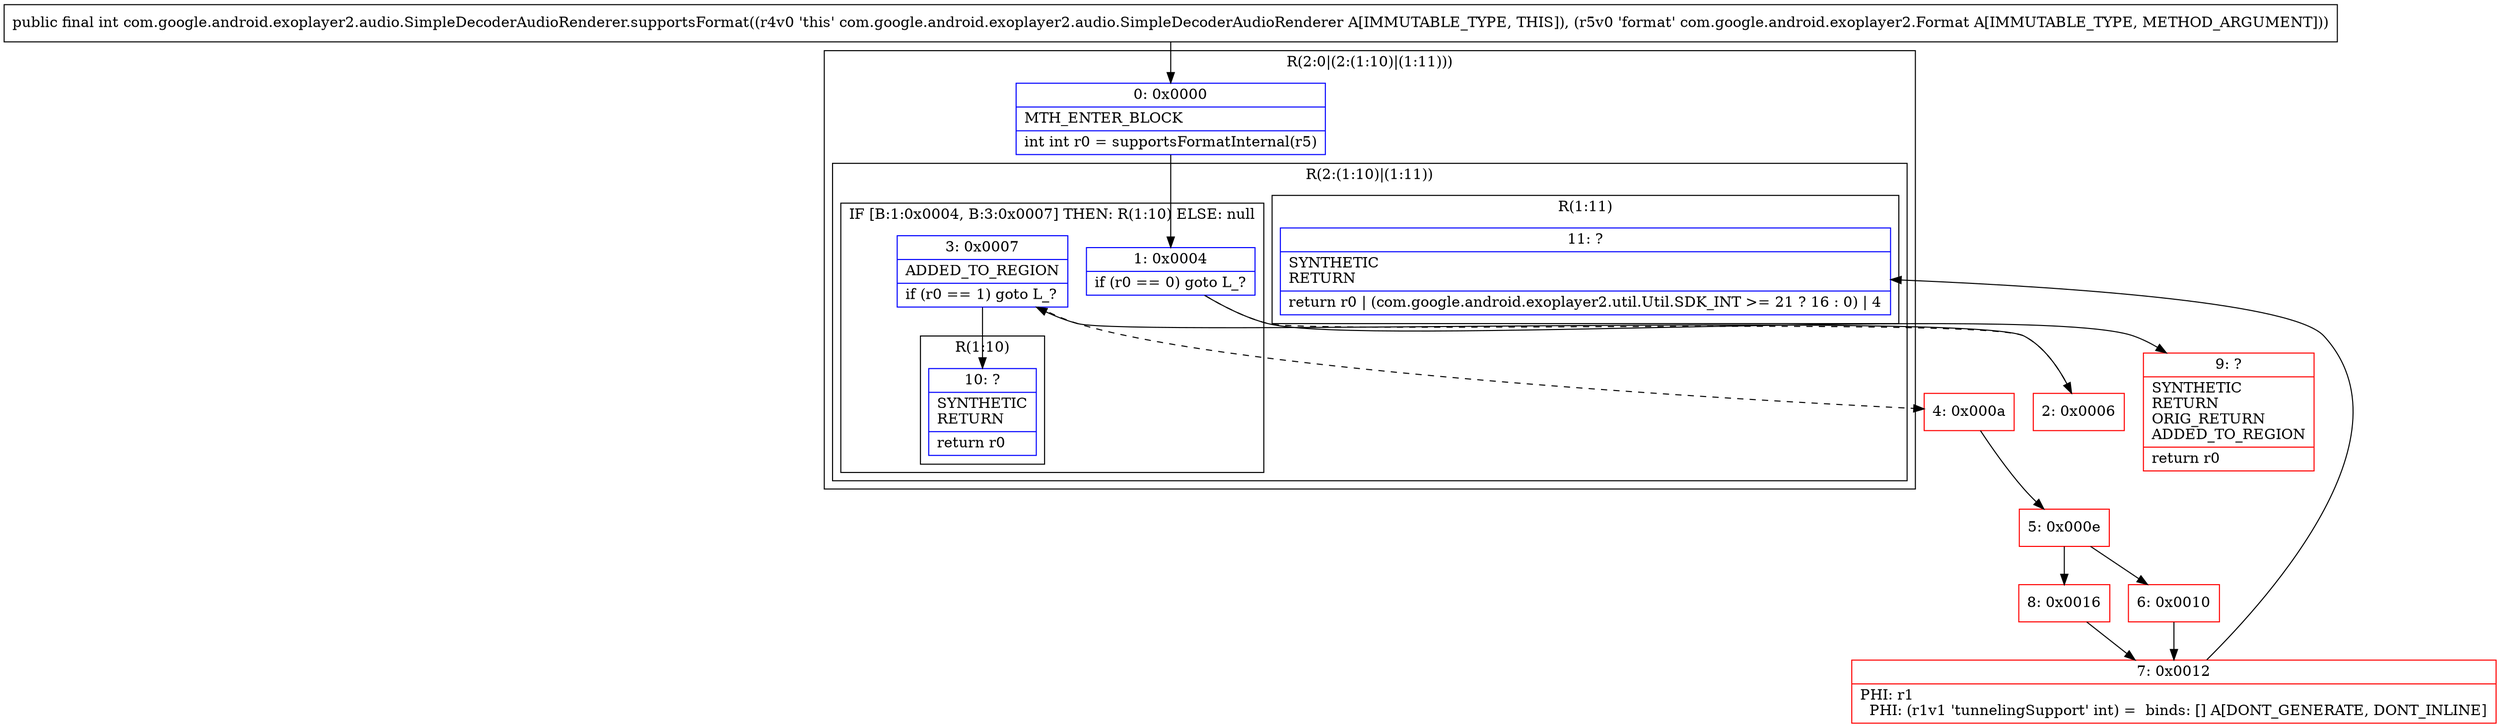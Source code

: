 digraph "CFG forcom.google.android.exoplayer2.audio.SimpleDecoderAudioRenderer.supportsFormat(Lcom\/google\/android\/exoplayer2\/Format;)I" {
subgraph cluster_Region_1957705445 {
label = "R(2:0|(2:(1:10)|(1:11)))";
node [shape=record,color=blue];
Node_0 [shape=record,label="{0\:\ 0x0000|MTH_ENTER_BLOCK\l|int int r0 = supportsFormatInternal(r5)\l}"];
subgraph cluster_Region_1255774895 {
label = "R(2:(1:10)|(1:11))";
node [shape=record,color=blue];
subgraph cluster_IfRegion_708575022 {
label = "IF [B:1:0x0004, B:3:0x0007] THEN: R(1:10) ELSE: null";
node [shape=record,color=blue];
Node_1 [shape=record,label="{1\:\ 0x0004|if (r0 == 0) goto L_?\l}"];
Node_3 [shape=record,label="{3\:\ 0x0007|ADDED_TO_REGION\l|if (r0 == 1) goto L_?\l}"];
subgraph cluster_Region_2025424997 {
label = "R(1:10)";
node [shape=record,color=blue];
Node_10 [shape=record,label="{10\:\ ?|SYNTHETIC\lRETURN\l|return r0\l}"];
}
}
subgraph cluster_Region_2114735737 {
label = "R(1:11)";
node [shape=record,color=blue];
Node_11 [shape=record,label="{11\:\ ?|SYNTHETIC\lRETURN\l|return r0 \| (com.google.android.exoplayer2.util.Util.SDK_INT \>= 21 ? 16 : 0) \| 4\l}"];
}
}
}
Node_2 [shape=record,color=red,label="{2\:\ 0x0006}"];
Node_4 [shape=record,color=red,label="{4\:\ 0x000a}"];
Node_5 [shape=record,color=red,label="{5\:\ 0x000e}"];
Node_6 [shape=record,color=red,label="{6\:\ 0x0010}"];
Node_7 [shape=record,color=red,label="{7\:\ 0x0012|PHI: r1 \l  PHI: (r1v1 'tunnelingSupport' int) =  binds: [] A[DONT_GENERATE, DONT_INLINE]\l}"];
Node_8 [shape=record,color=red,label="{8\:\ 0x0016}"];
Node_9 [shape=record,color=red,label="{9\:\ ?|SYNTHETIC\lRETURN\lORIG_RETURN\lADDED_TO_REGION\l|return r0\l}"];
MethodNode[shape=record,label="{public final int com.google.android.exoplayer2.audio.SimpleDecoderAudioRenderer.supportsFormat((r4v0 'this' com.google.android.exoplayer2.audio.SimpleDecoderAudioRenderer A[IMMUTABLE_TYPE, THIS]), (r5v0 'format' com.google.android.exoplayer2.Format A[IMMUTABLE_TYPE, METHOD_ARGUMENT])) }"];
MethodNode -> Node_0;
Node_0 -> Node_1;
Node_1 -> Node_2[style=dashed];
Node_1 -> Node_9;
Node_3 -> Node_4[style=dashed];
Node_3 -> Node_10;
Node_2 -> Node_3;
Node_4 -> Node_5;
Node_5 -> Node_6;
Node_5 -> Node_8;
Node_6 -> Node_7;
Node_7 -> Node_11;
Node_8 -> Node_7;
}

